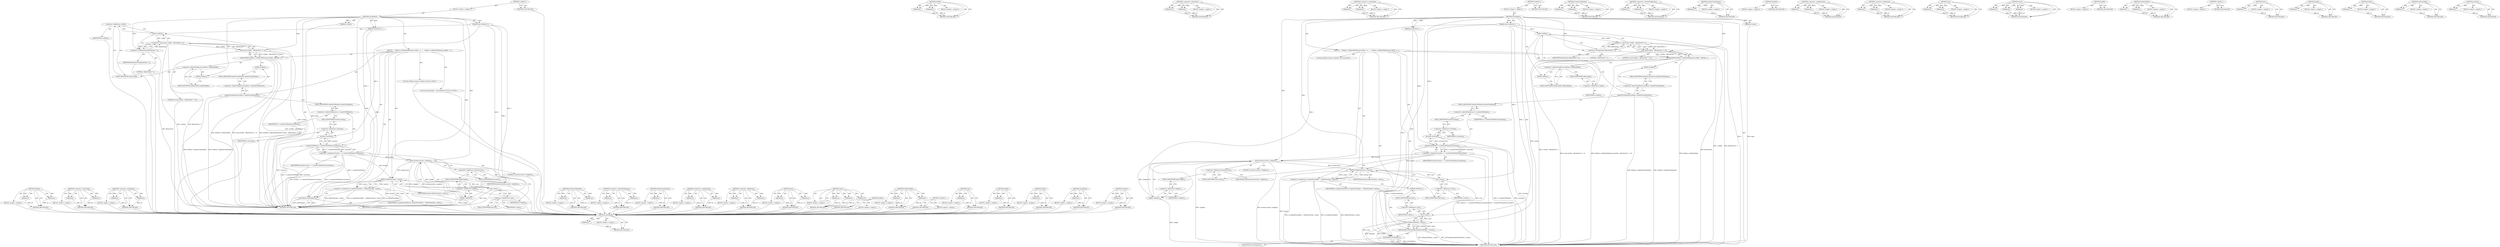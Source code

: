 digraph "location" {
vulnerable_152 [label=<(METHOD,IntRect)>];
vulnerable_153 [label=<(PARAM,p1)>];
vulnerable_154 [label=<(PARAM,p2)>];
vulnerable_155 [label=<(BLOCK,&lt;empty&gt;,&lt;empty&gt;)>];
vulnerable_156 [label=<(METHOD_RETURN,ANY)>];
vulnerable_105 [label=<(METHOD,&lt;operator&gt;.subtraction)>];
vulnerable_106 [label=<(PARAM,p1)>];
vulnerable_107 [label=<(PARAM,p2)>];
vulnerable_108 [label=<(BLOCK,&lt;empty&gt;,&lt;empty&gt;)>];
vulnerable_109 [label=<(METHOD_RETURN,ANY)>];
vulnerable_128 [label=<(METHOD,&lt;operator&gt;.assignment)>];
vulnerable_129 [label=<(PARAM,p1)>];
vulnerable_130 [label=<(PARAM,p2)>];
vulnerable_131 [label=<(BLOCK,&lt;empty&gt;,&lt;empty&gt;)>];
vulnerable_132 [label=<(METHOD_RETURN,ANY)>];
vulnerable_6 [label=<(METHOD,&lt;global&gt;)<SUB>1</SUB>>];
vulnerable_7 [label=<(BLOCK,&lt;empty&gt;,&lt;empty&gt;)<SUB>1</SUB>>];
vulnerable_8 [label=<(METHOD,showInRect)<SUB>1</SUB>>];
vulnerable_9 [label=<(PARAM,const IntRect&amp; r)<SUB>1</SUB>>];
vulnerable_10 [label=<(PARAM,FrameView* v)<SUB>1</SUB>>];
vulnerable_11 [label=<(PARAM,int index)<SUB>1</SUB>>];
vulnerable_12 [label=<(BLOCK,{
    listBox()-&gt;setBaseWidth(max(r.width() - k...,{
    listBox()-&gt;setBaseWidth(max(r.width() - k...)<SUB>2</SUB>>];
vulnerable_13 [label=<(setBaseWidth,listBox()-&gt;setBaseWidth(max(r.width() - kBorder...)<SUB>3</SUB>>];
vulnerable_14 [label=<(&lt;operator&gt;.indirectFieldAccess,listBox()-&gt;setBaseWidth)<SUB>3</SUB>>];
vulnerable_15 [label=<(listBox,listBox())<SUB>3</SUB>>];
vulnerable_16 [label=<(FIELD_IDENTIFIER,setBaseWidth,setBaseWidth)<SUB>3</SUB>>];
vulnerable_17 [label=<(max,max(r.width() - kBorderSize * 2, 0))<SUB>3</SUB>>];
vulnerable_18 [label=<(&lt;operator&gt;.subtraction,r.width() - kBorderSize * 2)<SUB>3</SUB>>];
vulnerable_19 [label=<(width,r.width())<SUB>3</SUB>>];
vulnerable_20 [label=<(&lt;operator&gt;.fieldAccess,r.width)<SUB>3</SUB>>];
vulnerable_21 [label=<(IDENTIFIER,r,r.width())<SUB>3</SUB>>];
vulnerable_22 [label=<(FIELD_IDENTIFIER,width,width)<SUB>3</SUB>>];
vulnerable_23 [label=<(&lt;operator&gt;.multiplication,kBorderSize * 2)<SUB>3</SUB>>];
vulnerable_24 [label=<(IDENTIFIER,kBorderSize,kBorderSize * 2)<SUB>3</SUB>>];
vulnerable_25 [label=<(LITERAL,2,kBorderSize * 2)<SUB>3</SUB>>];
vulnerable_26 [label=<(LITERAL,0,max(r.width() - kBorderSize * 2, 0))<SUB>3</SUB>>];
vulnerable_27 [label=<(updateFromElement,listBox()-&gt;updateFromElement())<SUB>5</SUB>>];
vulnerable_28 [label=<(&lt;operator&gt;.indirectFieldAccess,listBox()-&gt;updateFromElement)<SUB>5</SUB>>];
vulnerable_29 [label=<(listBox,listBox())<SUB>5</SUB>>];
vulnerable_30 [label=<(FIELD_IDENTIFIER,updateFromElement,updateFromElement)<SUB>5</SUB>>];
vulnerable_31 [label="<(LOCAL,IntPoint location: IntPoint)<SUB>8</SUB>>"];
vulnerable_32 [label=<(&lt;operator&gt;.assignment,location = v-&gt;contentsToWindow(r.location()))<SUB>8</SUB>>];
vulnerable_33 [label=<(IDENTIFIER,location,location = v-&gt;contentsToWindow(r.location()))<SUB>8</SUB>>];
vulnerable_34 [label=<(contentsToWindow,v-&gt;contentsToWindow(r.location()))<SUB>8</SUB>>];
vulnerable_35 [label=<(&lt;operator&gt;.indirectFieldAccess,v-&gt;contentsToWindow)<SUB>8</SUB>>];
vulnerable_36 [label=<(IDENTIFIER,v,v-&gt;contentsToWindow(r.location()))<SUB>8</SUB>>];
vulnerable_37 [label=<(FIELD_IDENTIFIER,contentsToWindow,contentsToWindow)<SUB>8</SUB>>];
vulnerable_38 [label=<(location,r.location())<SUB>8</SUB>>];
vulnerable_39 [label=<(&lt;operator&gt;.fieldAccess,r.location)<SUB>8</SUB>>];
vulnerable_40 [label=<(IDENTIFIER,r,r.location())<SUB>8</SUB>>];
vulnerable_41 [label=<(FIELD_IDENTIFIER,location,location)<SUB>8</SUB>>];
vulnerable_42 [label=<(move,location.move(0, r.height()))<SUB>10</SUB>>];
vulnerable_43 [label=<(&lt;operator&gt;.fieldAccess,location.move)<SUB>10</SUB>>];
vulnerable_44 [label=<(IDENTIFIER,location,location.move(0, r.height()))<SUB>10</SUB>>];
vulnerable_45 [label=<(FIELD_IDENTIFIER,move,move)<SUB>10</SUB>>];
vulnerable_46 [label=<(LITERAL,0,location.move(0, r.height()))<SUB>10</SUB>>];
vulnerable_47 [label=<(height,r.height())<SUB>10</SUB>>];
vulnerable_48 [label=<(&lt;operator&gt;.fieldAccess,r.height)<SUB>10</SUB>>];
vulnerable_49 [label=<(IDENTIFIER,r,r.height())<SUB>10</SUB>>];
vulnerable_50 [label=<(FIELD_IDENTIFIER,height,height)<SUB>10</SUB>>];
vulnerable_51 [label=<(&lt;operator&gt;.assignment,m_originalFrameRect = IntRect(location, r.size()))<SUB>12</SUB>>];
vulnerable_52 [label=<(IDENTIFIER,m_originalFrameRect,m_originalFrameRect = IntRect(location, r.size()))<SUB>12</SUB>>];
vulnerable_53 [label=<(IntRect,IntRect(location, r.size()))<SUB>12</SUB>>];
vulnerable_54 [label=<(IDENTIFIER,location,IntRect(location, r.size()))<SUB>12</SUB>>];
vulnerable_55 [label=<(size,r.size())<SUB>12</SUB>>];
vulnerable_56 [label=<(&lt;operator&gt;.fieldAccess,r.size)<SUB>12</SUB>>];
vulnerable_57 [label=<(IDENTIFIER,r,r.size())<SUB>12</SUB>>];
vulnerable_58 [label=<(FIELD_IDENTIFIER,size,size)<SUB>12</SUB>>];
vulnerable_59 [label="<(LOCAL,setFrameRect : setFrameRect)<SUB>13</SUB>>"];
vulnerable_60 [label=<(showPopup,showPopup(v))<SUB>14</SUB>>];
vulnerable_61 [label=<(IDENTIFIER,v,showPopup(v))<SUB>14</SUB>>];
vulnerable_62 [label=<(METHOD_RETURN,void)<SUB>1</SUB>>];
vulnerable_64 [label=<(METHOD_RETURN,ANY)<SUB>1</SUB>>];
vulnerable_133 [label=<(METHOD,contentsToWindow)>];
vulnerable_134 [label=<(PARAM,p1)>];
vulnerable_135 [label=<(PARAM,p2)>];
vulnerable_136 [label=<(BLOCK,&lt;empty&gt;,&lt;empty&gt;)>];
vulnerable_137 [label=<(METHOD_RETURN,ANY)>];
vulnerable_92 [label=<(METHOD,&lt;operator&gt;.indirectFieldAccess)>];
vulnerable_93 [label=<(PARAM,p1)>];
vulnerable_94 [label=<(PARAM,p2)>];
vulnerable_95 [label=<(BLOCK,&lt;empty&gt;,&lt;empty&gt;)>];
vulnerable_96 [label=<(METHOD_RETURN,ANY)>];
vulnerable_124 [label=<(METHOD,updateFromElement)>];
vulnerable_125 [label=<(PARAM,p1)>];
vulnerable_126 [label=<(BLOCK,&lt;empty&gt;,&lt;empty&gt;)>];
vulnerable_127 [label=<(METHOD_RETURN,ANY)>];
vulnerable_119 [label=<(METHOD,&lt;operator&gt;.multiplication)>];
vulnerable_120 [label=<(PARAM,p1)>];
vulnerable_121 [label=<(PARAM,p2)>];
vulnerable_122 [label=<(BLOCK,&lt;empty&gt;,&lt;empty&gt;)>];
vulnerable_123 [label=<(METHOD_RETURN,ANY)>];
vulnerable_114 [label=<(METHOD,&lt;operator&gt;.fieldAccess)>];
vulnerable_115 [label=<(PARAM,p1)>];
vulnerable_116 [label=<(PARAM,p2)>];
vulnerable_117 [label=<(BLOCK,&lt;empty&gt;,&lt;empty&gt;)>];
vulnerable_118 [label=<(METHOD_RETURN,ANY)>];
vulnerable_100 [label=<(METHOD,max)>];
vulnerable_101 [label=<(PARAM,p1)>];
vulnerable_102 [label=<(PARAM,p2)>];
vulnerable_103 [label=<(BLOCK,&lt;empty&gt;,&lt;empty&gt;)>];
vulnerable_104 [label=<(METHOD_RETURN,ANY)>];
vulnerable_142 [label=<(METHOD,move)>];
vulnerable_143 [label=<(PARAM,p1)>];
vulnerable_144 [label=<(PARAM,p2)>];
vulnerable_145 [label=<(PARAM,p3)>];
vulnerable_146 [label=<(BLOCK,&lt;empty&gt;,&lt;empty&gt;)>];
vulnerable_147 [label=<(METHOD_RETURN,ANY)>];
vulnerable_97 [label=<(METHOD,listBox)>];
vulnerable_98 [label=<(BLOCK,&lt;empty&gt;,&lt;empty&gt;)>];
vulnerable_99 [label=<(METHOD_RETURN,ANY)>];
vulnerable_87 [label=<(METHOD,setBaseWidth)>];
vulnerable_88 [label=<(PARAM,p1)>];
vulnerable_89 [label=<(PARAM,p2)>];
vulnerable_90 [label=<(BLOCK,&lt;empty&gt;,&lt;empty&gt;)>];
vulnerable_91 [label=<(METHOD_RETURN,ANY)>];
vulnerable_81 [label=<(METHOD,&lt;global&gt;)<SUB>1</SUB>>];
vulnerable_82 [label=<(BLOCK,&lt;empty&gt;,&lt;empty&gt;)>];
vulnerable_83 [label=<(METHOD_RETURN,ANY)>];
vulnerable_157 [label=<(METHOD,size)>];
vulnerable_158 [label=<(PARAM,p1)>];
vulnerable_159 [label=<(BLOCK,&lt;empty&gt;,&lt;empty&gt;)>];
vulnerable_160 [label=<(METHOD_RETURN,ANY)>];
vulnerable_148 [label=<(METHOD,height)>];
vulnerable_149 [label=<(PARAM,p1)>];
vulnerable_150 [label=<(BLOCK,&lt;empty&gt;,&lt;empty&gt;)>];
vulnerable_151 [label=<(METHOD_RETURN,ANY)>];
vulnerable_110 [label=<(METHOD,width)>];
vulnerable_111 [label=<(PARAM,p1)>];
vulnerable_112 [label=<(BLOCK,&lt;empty&gt;,&lt;empty&gt;)>];
vulnerable_113 [label=<(METHOD_RETURN,ANY)>];
vulnerable_161 [label=<(METHOD,showPopup)>];
vulnerable_162 [label=<(PARAM,p1)>];
vulnerable_163 [label=<(BLOCK,&lt;empty&gt;,&lt;empty&gt;)>];
vulnerable_164 [label=<(METHOD_RETURN,ANY)>];
vulnerable_138 [label=<(METHOD,location)>];
vulnerable_139 [label=<(PARAM,p1)>];
vulnerable_140 [label=<(BLOCK,&lt;empty&gt;,&lt;empty&gt;)>];
vulnerable_141 [label=<(METHOD_RETURN,ANY)>];
fixed_172 [label=<(METHOD,showPopup)>];
fixed_173 [label=<(PARAM,p1)>];
fixed_174 [label=<(BLOCK,&lt;empty&gt;,&lt;empty&gt;)>];
fixed_175 [label=<(METHOD_RETURN,ANY)>];
fixed_156 [label=<(METHOD,IntRect)>];
fixed_157 [label=<(PARAM,p1)>];
fixed_158 [label=<(PARAM,p2)>];
fixed_159 [label=<(BLOCK,&lt;empty&gt;,&lt;empty&gt;)>];
fixed_160 [label=<(METHOD_RETURN,ANY)>];
fixed_109 [label=<(METHOD,&lt;operator&gt;.subtraction)>];
fixed_110 [label=<(PARAM,p1)>];
fixed_111 [label=<(PARAM,p2)>];
fixed_112 [label=<(BLOCK,&lt;empty&gt;,&lt;empty&gt;)>];
fixed_113 [label=<(METHOD_RETURN,ANY)>];
fixed_132 [label=<(METHOD,&lt;operator&gt;.assignment)>];
fixed_133 [label=<(PARAM,p1)>];
fixed_134 [label=<(PARAM,p2)>];
fixed_135 [label=<(BLOCK,&lt;empty&gt;,&lt;empty&gt;)>];
fixed_136 [label=<(METHOD_RETURN,ANY)>];
fixed_6 [label=<(METHOD,&lt;global&gt;)<SUB>1</SUB>>];
fixed_7 [label=<(BLOCK,&lt;empty&gt;,&lt;empty&gt;)<SUB>1</SUB>>];
fixed_8 [label=<(METHOD,showInRect)<SUB>1</SUB>>];
fixed_9 [label=<(PARAM,const IntRect&amp; r)<SUB>1</SUB>>];
fixed_10 [label=<(PARAM,FrameView* v)<SUB>1</SUB>>];
fixed_11 [label=<(PARAM,int index)<SUB>1</SUB>>];
fixed_12 [label=<(BLOCK,{
    listBox()-&gt;setBaseWidth(max(r.width() - k...,{
    listBox()-&gt;setBaseWidth(max(r.width() - k...)<SUB>2</SUB>>];
fixed_13 [label=<(setBaseWidth,listBox()-&gt;setBaseWidth(max(r.width() - kBorder...)<SUB>3</SUB>>];
fixed_14 [label=<(&lt;operator&gt;.indirectFieldAccess,listBox()-&gt;setBaseWidth)<SUB>3</SUB>>];
fixed_15 [label=<(listBox,listBox())<SUB>3</SUB>>];
fixed_16 [label=<(FIELD_IDENTIFIER,setBaseWidth,setBaseWidth)<SUB>3</SUB>>];
fixed_17 [label=<(max,max(r.width() - kBorderSize * 2, 0))<SUB>3</SUB>>];
fixed_18 [label=<(&lt;operator&gt;.subtraction,r.width() - kBorderSize * 2)<SUB>3</SUB>>];
fixed_19 [label=<(width,r.width())<SUB>3</SUB>>];
fixed_20 [label=<(&lt;operator&gt;.fieldAccess,r.width)<SUB>3</SUB>>];
fixed_21 [label=<(IDENTIFIER,r,r.width())<SUB>3</SUB>>];
fixed_22 [label=<(FIELD_IDENTIFIER,width,width)<SUB>3</SUB>>];
fixed_23 [label=<(&lt;operator&gt;.multiplication,kBorderSize * 2)<SUB>3</SUB>>];
fixed_24 [label=<(IDENTIFIER,kBorderSize,kBorderSize * 2)<SUB>3</SUB>>];
fixed_25 [label=<(LITERAL,2,kBorderSize * 2)<SUB>3</SUB>>];
fixed_26 [label=<(LITERAL,0,max(r.width() - kBorderSize * 2, 0))<SUB>3</SUB>>];
fixed_27 [label=<(updateFromElement,listBox()-&gt;updateFromElement())<SUB>5</SUB>>];
fixed_28 [label=<(&lt;operator&gt;.indirectFieldAccess,listBox()-&gt;updateFromElement)<SUB>5</SUB>>];
fixed_29 [label=<(listBox,listBox())<SUB>5</SUB>>];
fixed_30 [label=<(FIELD_IDENTIFIER,updateFromElement,updateFromElement)<SUB>5</SUB>>];
fixed_31 [label="<(LOCAL,IntPoint location: IntPoint)<SUB>8</SUB>>"];
fixed_32 [label=<(&lt;operator&gt;.assignment,location = v-&gt;contentsToWindow(r.location()))<SUB>8</SUB>>];
fixed_33 [label=<(IDENTIFIER,location,location = v-&gt;contentsToWindow(r.location()))<SUB>8</SUB>>];
fixed_34 [label=<(contentsToWindow,v-&gt;contentsToWindow(r.location()))<SUB>8</SUB>>];
fixed_35 [label=<(&lt;operator&gt;.indirectFieldAccess,v-&gt;contentsToWindow)<SUB>8</SUB>>];
fixed_36 [label=<(IDENTIFIER,v,v-&gt;contentsToWindow(r.location()))<SUB>8</SUB>>];
fixed_37 [label=<(FIELD_IDENTIFIER,contentsToWindow,contentsToWindow)<SUB>8</SUB>>];
fixed_38 [label=<(location,r.location())<SUB>8</SUB>>];
fixed_39 [label=<(&lt;operator&gt;.fieldAccess,r.location)<SUB>8</SUB>>];
fixed_40 [label=<(IDENTIFIER,r,r.location())<SUB>8</SUB>>];
fixed_41 [label=<(FIELD_IDENTIFIER,location,location)<SUB>8</SUB>>];
fixed_42 [label=<(move,location.move(0, r.height()))<SUB>10</SUB>>];
fixed_43 [label=<(&lt;operator&gt;.fieldAccess,location.move)<SUB>10</SUB>>];
fixed_44 [label=<(IDENTIFIER,location,location.move(0, r.height()))<SUB>10</SUB>>];
fixed_45 [label=<(FIELD_IDENTIFIER,move,move)<SUB>10</SUB>>];
fixed_46 [label=<(LITERAL,0,location.move(0, r.height()))<SUB>10</SUB>>];
fixed_47 [label=<(height,r.height())<SUB>10</SUB>>];
fixed_48 [label=<(&lt;operator&gt;.fieldAccess,r.height)<SUB>10</SUB>>];
fixed_49 [label=<(IDENTIFIER,r,r.height())<SUB>10</SUB>>];
fixed_50 [label=<(FIELD_IDENTIFIER,height,height)<SUB>10</SUB>>];
fixed_51 [label=<(&lt;operator&gt;.assignment,m_originalFrameRect = IntRect(location, r.size()))<SUB>12</SUB>>];
fixed_52 [label=<(IDENTIFIER,m_originalFrameRect,m_originalFrameRect = IntRect(location, r.size()))<SUB>12</SUB>>];
fixed_53 [label=<(IntRect,IntRect(location, r.size()))<SUB>12</SUB>>];
fixed_54 [label=<(IDENTIFIER,location,IntRect(location, r.size()))<SUB>12</SUB>>];
fixed_55 [label=<(size,r.size())<SUB>12</SUB>>];
fixed_56 [label=<(&lt;operator&gt;.fieldAccess,r.size)<SUB>12</SUB>>];
fixed_57 [label=<(IDENTIFIER,r,r.size())<SUB>12</SUB>>];
fixed_58 [label=<(FIELD_IDENTIFIER,size,size)<SUB>12</SUB>>];
fixed_59 [label=<(setFrameRect,setFrameRect(IntRect(IntPoint(), r.size())))<SUB>15</SUB>>];
fixed_60 [label=<(IntRect,IntRect(IntPoint(), r.size()))<SUB>15</SUB>>];
fixed_61 [label=<(IntPoint,IntPoint())<SUB>15</SUB>>];
fixed_62 [label=<(size,r.size())<SUB>15</SUB>>];
fixed_63 [label=<(&lt;operator&gt;.fieldAccess,r.size)<SUB>15</SUB>>];
fixed_64 [label=<(IDENTIFIER,r,r.size())<SUB>15</SUB>>];
fixed_65 [label=<(FIELD_IDENTIFIER,size,size)<SUB>15</SUB>>];
fixed_66 [label=<(showPopup,showPopup(v))<SUB>16</SUB>>];
fixed_67 [label=<(IDENTIFIER,v,showPopup(v))<SUB>16</SUB>>];
fixed_68 [label=<(METHOD_RETURN,void)<SUB>1</SUB>>];
fixed_70 [label=<(METHOD_RETURN,ANY)<SUB>1</SUB>>];
fixed_137 [label=<(METHOD,contentsToWindow)>];
fixed_138 [label=<(PARAM,p1)>];
fixed_139 [label=<(PARAM,p2)>];
fixed_140 [label=<(BLOCK,&lt;empty&gt;,&lt;empty&gt;)>];
fixed_141 [label=<(METHOD_RETURN,ANY)>];
fixed_96 [label=<(METHOD,&lt;operator&gt;.indirectFieldAccess)>];
fixed_97 [label=<(PARAM,p1)>];
fixed_98 [label=<(PARAM,p2)>];
fixed_99 [label=<(BLOCK,&lt;empty&gt;,&lt;empty&gt;)>];
fixed_100 [label=<(METHOD_RETURN,ANY)>];
fixed_128 [label=<(METHOD,updateFromElement)>];
fixed_129 [label=<(PARAM,p1)>];
fixed_130 [label=<(BLOCK,&lt;empty&gt;,&lt;empty&gt;)>];
fixed_131 [label=<(METHOD_RETURN,ANY)>];
fixed_169 [label=<(METHOD,IntPoint)>];
fixed_170 [label=<(BLOCK,&lt;empty&gt;,&lt;empty&gt;)>];
fixed_171 [label=<(METHOD_RETURN,ANY)>];
fixed_123 [label=<(METHOD,&lt;operator&gt;.multiplication)>];
fixed_124 [label=<(PARAM,p1)>];
fixed_125 [label=<(PARAM,p2)>];
fixed_126 [label=<(BLOCK,&lt;empty&gt;,&lt;empty&gt;)>];
fixed_127 [label=<(METHOD_RETURN,ANY)>];
fixed_118 [label=<(METHOD,&lt;operator&gt;.fieldAccess)>];
fixed_119 [label=<(PARAM,p1)>];
fixed_120 [label=<(PARAM,p2)>];
fixed_121 [label=<(BLOCK,&lt;empty&gt;,&lt;empty&gt;)>];
fixed_122 [label=<(METHOD_RETURN,ANY)>];
fixed_104 [label=<(METHOD,max)>];
fixed_105 [label=<(PARAM,p1)>];
fixed_106 [label=<(PARAM,p2)>];
fixed_107 [label=<(BLOCK,&lt;empty&gt;,&lt;empty&gt;)>];
fixed_108 [label=<(METHOD_RETURN,ANY)>];
fixed_146 [label=<(METHOD,move)>];
fixed_147 [label=<(PARAM,p1)>];
fixed_148 [label=<(PARAM,p2)>];
fixed_149 [label=<(PARAM,p3)>];
fixed_150 [label=<(BLOCK,&lt;empty&gt;,&lt;empty&gt;)>];
fixed_151 [label=<(METHOD_RETURN,ANY)>];
fixed_101 [label=<(METHOD,listBox)>];
fixed_102 [label=<(BLOCK,&lt;empty&gt;,&lt;empty&gt;)>];
fixed_103 [label=<(METHOD_RETURN,ANY)>];
fixed_91 [label=<(METHOD,setBaseWidth)>];
fixed_92 [label=<(PARAM,p1)>];
fixed_93 [label=<(PARAM,p2)>];
fixed_94 [label=<(BLOCK,&lt;empty&gt;,&lt;empty&gt;)>];
fixed_95 [label=<(METHOD_RETURN,ANY)>];
fixed_85 [label=<(METHOD,&lt;global&gt;)<SUB>1</SUB>>];
fixed_86 [label=<(BLOCK,&lt;empty&gt;,&lt;empty&gt;)>];
fixed_87 [label=<(METHOD_RETURN,ANY)>];
fixed_161 [label=<(METHOD,size)>];
fixed_162 [label=<(PARAM,p1)>];
fixed_163 [label=<(BLOCK,&lt;empty&gt;,&lt;empty&gt;)>];
fixed_164 [label=<(METHOD_RETURN,ANY)>];
fixed_152 [label=<(METHOD,height)>];
fixed_153 [label=<(PARAM,p1)>];
fixed_154 [label=<(BLOCK,&lt;empty&gt;,&lt;empty&gt;)>];
fixed_155 [label=<(METHOD_RETURN,ANY)>];
fixed_114 [label=<(METHOD,width)>];
fixed_115 [label=<(PARAM,p1)>];
fixed_116 [label=<(BLOCK,&lt;empty&gt;,&lt;empty&gt;)>];
fixed_117 [label=<(METHOD_RETURN,ANY)>];
fixed_165 [label=<(METHOD,setFrameRect)>];
fixed_166 [label=<(PARAM,p1)>];
fixed_167 [label=<(BLOCK,&lt;empty&gt;,&lt;empty&gt;)>];
fixed_168 [label=<(METHOD_RETURN,ANY)>];
fixed_142 [label=<(METHOD,location)>];
fixed_143 [label=<(PARAM,p1)>];
fixed_144 [label=<(BLOCK,&lt;empty&gt;,&lt;empty&gt;)>];
fixed_145 [label=<(METHOD_RETURN,ANY)>];
vulnerable_152 -> vulnerable_153  [key=0, label="AST: "];
vulnerable_152 -> vulnerable_153  [key=1, label="DDG: "];
vulnerable_152 -> vulnerable_155  [key=0, label="AST: "];
vulnerable_152 -> vulnerable_154  [key=0, label="AST: "];
vulnerable_152 -> vulnerable_154  [key=1, label="DDG: "];
vulnerable_152 -> vulnerable_156  [key=0, label="AST: "];
vulnerable_152 -> vulnerable_156  [key=1, label="CFG: "];
vulnerable_153 -> vulnerable_156  [key=0, label="DDG: p1"];
vulnerable_154 -> vulnerable_156  [key=0, label="DDG: p2"];
vulnerable_155 -> fixed_172  [key=0];
vulnerable_156 -> fixed_172  [key=0];
vulnerable_105 -> vulnerable_106  [key=0, label="AST: "];
vulnerable_105 -> vulnerable_106  [key=1, label="DDG: "];
vulnerable_105 -> vulnerable_108  [key=0, label="AST: "];
vulnerable_105 -> vulnerable_107  [key=0, label="AST: "];
vulnerable_105 -> vulnerable_107  [key=1, label="DDG: "];
vulnerable_105 -> vulnerable_109  [key=0, label="AST: "];
vulnerable_105 -> vulnerable_109  [key=1, label="CFG: "];
vulnerable_106 -> vulnerable_109  [key=0, label="DDG: p1"];
vulnerable_107 -> vulnerable_109  [key=0, label="DDG: p2"];
vulnerable_108 -> fixed_172  [key=0];
vulnerable_109 -> fixed_172  [key=0];
vulnerable_128 -> vulnerable_129  [key=0, label="AST: "];
vulnerable_128 -> vulnerable_129  [key=1, label="DDG: "];
vulnerable_128 -> vulnerable_131  [key=0, label="AST: "];
vulnerable_128 -> vulnerable_130  [key=0, label="AST: "];
vulnerable_128 -> vulnerable_130  [key=1, label="DDG: "];
vulnerable_128 -> vulnerable_132  [key=0, label="AST: "];
vulnerable_128 -> vulnerable_132  [key=1, label="CFG: "];
vulnerable_129 -> vulnerable_132  [key=0, label="DDG: p1"];
vulnerable_130 -> vulnerable_132  [key=0, label="DDG: p2"];
vulnerable_131 -> fixed_172  [key=0];
vulnerable_132 -> fixed_172  [key=0];
vulnerable_6 -> vulnerable_7  [key=0, label="AST: "];
vulnerable_6 -> vulnerable_64  [key=0, label="AST: "];
vulnerable_6 -> vulnerable_64  [key=1, label="CFG: "];
vulnerable_7 -> vulnerable_8  [key=0, label="AST: "];
vulnerable_8 -> vulnerable_9  [key=0, label="AST: "];
vulnerable_8 -> vulnerable_9  [key=1, label="DDG: "];
vulnerable_8 -> vulnerable_10  [key=0, label="AST: "];
vulnerable_8 -> vulnerable_10  [key=1, label="DDG: "];
vulnerable_8 -> vulnerable_11  [key=0, label="AST: "];
vulnerable_8 -> vulnerable_11  [key=1, label="DDG: "];
vulnerable_8 -> vulnerable_12  [key=0, label="AST: "];
vulnerable_8 -> vulnerable_62  [key=0, label="AST: "];
vulnerable_8 -> vulnerable_15  [key=0, label="CFG: "];
vulnerable_8 -> vulnerable_42  [key=0, label="DDG: "];
vulnerable_8 -> vulnerable_60  [key=0, label="DDG: "];
vulnerable_8 -> vulnerable_17  [key=0, label="DDG: "];
vulnerable_8 -> vulnerable_53  [key=0, label="DDG: "];
vulnerable_8 -> vulnerable_23  [key=0, label="DDG: "];
vulnerable_9 -> vulnerable_62  [key=0, label="DDG: r"];
vulnerable_9 -> vulnerable_47  [key=0, label="DDG: r"];
vulnerable_9 -> vulnerable_38  [key=0, label="DDG: r"];
vulnerable_9 -> vulnerable_55  [key=0, label="DDG: r"];
vulnerable_9 -> vulnerable_19  [key=0, label="DDG: r"];
vulnerable_10 -> vulnerable_60  [key=0, label="DDG: v"];
vulnerable_10 -> vulnerable_34  [key=0, label="DDG: v"];
vulnerable_11 -> vulnerable_62  [key=0, label="DDG: index"];
vulnerable_12 -> vulnerable_13  [key=0, label="AST: "];
vulnerable_12 -> vulnerable_27  [key=0, label="AST: "];
vulnerable_12 -> vulnerable_31  [key=0, label="AST: "];
vulnerable_12 -> vulnerable_32  [key=0, label="AST: "];
vulnerable_12 -> vulnerable_42  [key=0, label="AST: "];
vulnerable_12 -> vulnerable_51  [key=0, label="AST: "];
vulnerable_12 -> vulnerable_59  [key=0, label="AST: "];
vulnerable_12 -> vulnerable_60  [key=0, label="AST: "];
vulnerable_13 -> vulnerable_14  [key=0, label="AST: "];
vulnerable_13 -> vulnerable_17  [key=0, label="AST: "];
vulnerable_13 -> vulnerable_29  [key=0, label="CFG: "];
vulnerable_13 -> vulnerable_62  [key=0, label="DDG: listBox()-&gt;setBaseWidth"];
vulnerable_13 -> vulnerable_62  [key=1, label="DDG: max(r.width() - kBorderSize * 2, 0)"];
vulnerable_13 -> vulnerable_62  [key=2, label="DDG: listBox()-&gt;setBaseWidth(max(r.width() - kBorderSize * 2, 0))"];
vulnerable_14 -> vulnerable_15  [key=0, label="AST: "];
vulnerable_14 -> vulnerable_16  [key=0, label="AST: "];
vulnerable_14 -> vulnerable_22  [key=0, label="CFG: "];
vulnerable_15 -> vulnerable_16  [key=0, label="CFG: "];
vulnerable_16 -> vulnerable_14  [key=0, label="CFG: "];
vulnerable_17 -> vulnerable_18  [key=0, label="AST: "];
vulnerable_17 -> vulnerable_26  [key=0, label="AST: "];
vulnerable_17 -> vulnerable_13  [key=0, label="CFG: "];
vulnerable_17 -> vulnerable_13  [key=1, label="DDG: r.width() - kBorderSize * 2"];
vulnerable_17 -> vulnerable_13  [key=2, label="DDG: 0"];
vulnerable_17 -> vulnerable_62  [key=0, label="DDG: r.width() - kBorderSize * 2"];
vulnerable_18 -> vulnerable_19  [key=0, label="AST: "];
vulnerable_18 -> vulnerable_23  [key=0, label="AST: "];
vulnerable_18 -> vulnerable_17  [key=0, label="CFG: "];
vulnerable_18 -> vulnerable_17  [key=1, label="DDG: r.width()"];
vulnerable_18 -> vulnerable_17  [key=2, label="DDG: kBorderSize * 2"];
vulnerable_18 -> vulnerable_62  [key=0, label="DDG: r.width()"];
vulnerable_18 -> vulnerable_62  [key=1, label="DDG: kBorderSize * 2"];
vulnerable_19 -> vulnerable_20  [key=0, label="AST: "];
vulnerable_19 -> vulnerable_23  [key=0, label="CFG: "];
vulnerable_19 -> vulnerable_62  [key=0, label="DDG: r.width"];
vulnerable_19 -> vulnerable_18  [key=0, label="DDG: r.width"];
vulnerable_20 -> vulnerable_21  [key=0, label="AST: "];
vulnerable_20 -> vulnerable_22  [key=0, label="AST: "];
vulnerable_20 -> vulnerable_19  [key=0, label="CFG: "];
vulnerable_21 -> fixed_172  [key=0];
vulnerable_22 -> vulnerable_20  [key=0, label="CFG: "];
vulnerable_23 -> vulnerable_24  [key=0, label="AST: "];
vulnerable_23 -> vulnerable_25  [key=0, label="AST: "];
vulnerable_23 -> vulnerable_18  [key=0, label="CFG: "];
vulnerable_23 -> vulnerable_18  [key=1, label="DDG: kBorderSize"];
vulnerable_23 -> vulnerable_18  [key=2, label="DDG: 2"];
vulnerable_23 -> vulnerable_62  [key=0, label="DDG: kBorderSize"];
vulnerable_24 -> fixed_172  [key=0];
vulnerable_25 -> fixed_172  [key=0];
vulnerable_26 -> fixed_172  [key=0];
vulnerable_27 -> vulnerable_28  [key=0, label="AST: "];
vulnerable_27 -> vulnerable_37  [key=0, label="CFG: "];
vulnerable_27 -> vulnerable_62  [key=0, label="DDG: listBox()-&gt;updateFromElement"];
vulnerable_27 -> vulnerable_62  [key=1, label="DDG: listBox()-&gt;updateFromElement()"];
vulnerable_28 -> vulnerable_29  [key=0, label="AST: "];
vulnerable_28 -> vulnerable_30  [key=0, label="AST: "];
vulnerable_28 -> vulnerable_27  [key=0, label="CFG: "];
vulnerable_29 -> vulnerable_30  [key=0, label="CFG: "];
vulnerable_30 -> vulnerable_28  [key=0, label="CFG: "];
vulnerable_31 -> fixed_172  [key=0];
vulnerable_32 -> vulnerable_33  [key=0, label="AST: "];
vulnerable_32 -> vulnerable_34  [key=0, label="AST: "];
vulnerable_32 -> vulnerable_45  [key=0, label="CFG: "];
vulnerable_32 -> vulnerable_62  [key=0, label="DDG: v-&gt;contentsToWindow(r.location())"];
vulnerable_32 -> vulnerable_62  [key=1, label="DDG: location = v-&gt;contentsToWindow(r.location())"];
vulnerable_32 -> vulnerable_42  [key=0, label="DDG: location"];
vulnerable_32 -> vulnerable_53  [key=0, label="DDG: location"];
vulnerable_33 -> fixed_172  [key=0];
vulnerable_34 -> vulnerable_35  [key=0, label="AST: "];
vulnerable_34 -> vulnerable_38  [key=0, label="AST: "];
vulnerable_34 -> vulnerable_32  [key=0, label="CFG: "];
vulnerable_34 -> vulnerable_32  [key=1, label="DDG: v-&gt;contentsToWindow"];
vulnerable_34 -> vulnerable_32  [key=2, label="DDG: r.location()"];
vulnerable_34 -> vulnerable_62  [key=0, label="DDG: v-&gt;contentsToWindow"];
vulnerable_34 -> vulnerable_62  [key=1, label="DDG: r.location()"];
vulnerable_34 -> vulnerable_60  [key=0, label="DDG: v-&gt;contentsToWindow"];
vulnerable_35 -> vulnerable_36  [key=0, label="AST: "];
vulnerable_35 -> vulnerable_37  [key=0, label="AST: "];
vulnerable_35 -> vulnerable_41  [key=0, label="CFG: "];
vulnerable_36 -> fixed_172  [key=0];
vulnerable_37 -> vulnerable_35  [key=0, label="CFG: "];
vulnerable_38 -> vulnerable_39  [key=0, label="AST: "];
vulnerable_38 -> vulnerable_34  [key=0, label="CFG: "];
vulnerable_38 -> vulnerable_34  [key=1, label="DDG: r.location"];
vulnerable_38 -> vulnerable_62  [key=0, label="DDG: r.location"];
vulnerable_39 -> vulnerable_40  [key=0, label="AST: "];
vulnerable_39 -> vulnerable_41  [key=0, label="AST: "];
vulnerable_39 -> vulnerable_38  [key=0, label="CFG: "];
vulnerable_40 -> fixed_172  [key=0];
vulnerable_41 -> vulnerable_39  [key=0, label="CFG: "];
vulnerable_42 -> vulnerable_43  [key=0, label="AST: "];
vulnerable_42 -> vulnerable_46  [key=0, label="AST: "];
vulnerable_42 -> vulnerable_47  [key=0, label="AST: "];
vulnerable_42 -> vulnerable_58  [key=0, label="CFG: "];
vulnerable_42 -> vulnerable_62  [key=0, label="DDG: r.height()"];
vulnerable_42 -> vulnerable_62  [key=1, label="DDG: location.move(0, r.height())"];
vulnerable_42 -> vulnerable_53  [key=0, label="DDG: location.move"];
vulnerable_43 -> vulnerable_44  [key=0, label="AST: "];
vulnerable_43 -> vulnerable_45  [key=0, label="AST: "];
vulnerable_43 -> vulnerable_50  [key=0, label="CFG: "];
vulnerable_44 -> fixed_172  [key=0];
vulnerable_45 -> vulnerable_43  [key=0, label="CFG: "];
vulnerable_46 -> fixed_172  [key=0];
vulnerable_47 -> vulnerable_48  [key=0, label="AST: "];
vulnerable_47 -> vulnerable_42  [key=0, label="CFG: "];
vulnerable_47 -> vulnerable_42  [key=1, label="DDG: r.height"];
vulnerable_47 -> vulnerable_62  [key=0, label="DDG: r.height"];
vulnerable_48 -> vulnerable_49  [key=0, label="AST: "];
vulnerable_48 -> vulnerable_50  [key=0, label="AST: "];
vulnerable_48 -> vulnerable_47  [key=0, label="CFG: "];
vulnerable_49 -> fixed_172  [key=0];
vulnerable_50 -> vulnerable_48  [key=0, label="CFG: "];
vulnerable_51 -> vulnerable_52  [key=0, label="AST: "];
vulnerable_51 -> vulnerable_53  [key=0, label="AST: "];
vulnerable_51 -> vulnerable_60  [key=0, label="CFG: "];
vulnerable_51 -> vulnerable_62  [key=0, label="DDG: IntRect(location, r.size())"];
vulnerable_51 -> vulnerable_62  [key=1, label="DDG: m_originalFrameRect = IntRect(location, r.size())"];
vulnerable_51 -> vulnerable_62  [key=2, label="DDG: m_originalFrameRect"];
vulnerable_52 -> fixed_172  [key=0];
vulnerable_53 -> vulnerable_54  [key=0, label="AST: "];
vulnerable_53 -> vulnerable_55  [key=0, label="AST: "];
vulnerable_53 -> vulnerable_51  [key=0, label="CFG: "];
vulnerable_53 -> vulnerable_51  [key=1, label="DDG: location"];
vulnerable_53 -> vulnerable_51  [key=2, label="DDG: r.size()"];
vulnerable_53 -> vulnerable_62  [key=0, label="DDG: location"];
vulnerable_53 -> vulnerable_62  [key=1, label="DDG: r.size()"];
vulnerable_54 -> fixed_172  [key=0];
vulnerable_55 -> vulnerable_56  [key=0, label="AST: "];
vulnerable_55 -> vulnerable_53  [key=0, label="CFG: "];
vulnerable_55 -> vulnerable_53  [key=1, label="DDG: r.size"];
vulnerable_55 -> vulnerable_62  [key=0, label="DDG: r.size"];
vulnerable_56 -> vulnerable_57  [key=0, label="AST: "];
vulnerable_56 -> vulnerable_58  [key=0, label="AST: "];
vulnerable_56 -> vulnerable_55  [key=0, label="CFG: "];
vulnerable_57 -> fixed_172  [key=0];
vulnerable_58 -> vulnerable_56  [key=0, label="CFG: "];
vulnerable_59 -> fixed_172  [key=0];
vulnerable_60 -> vulnerable_61  [key=0, label="AST: "];
vulnerable_60 -> vulnerable_62  [key=0, label="CFG: "];
vulnerable_60 -> vulnerable_62  [key=1, label="DDG: v"];
vulnerable_60 -> vulnerable_62  [key=2, label="DDG: showPopup(v)"];
vulnerable_61 -> fixed_172  [key=0];
vulnerable_62 -> fixed_172  [key=0];
vulnerable_64 -> fixed_172  [key=0];
vulnerable_133 -> vulnerable_134  [key=0, label="AST: "];
vulnerable_133 -> vulnerable_134  [key=1, label="DDG: "];
vulnerable_133 -> vulnerable_136  [key=0, label="AST: "];
vulnerable_133 -> vulnerable_135  [key=0, label="AST: "];
vulnerable_133 -> vulnerable_135  [key=1, label="DDG: "];
vulnerable_133 -> vulnerable_137  [key=0, label="AST: "];
vulnerable_133 -> vulnerable_137  [key=1, label="CFG: "];
vulnerable_134 -> vulnerable_137  [key=0, label="DDG: p1"];
vulnerable_135 -> vulnerable_137  [key=0, label="DDG: p2"];
vulnerable_136 -> fixed_172  [key=0];
vulnerable_137 -> fixed_172  [key=0];
vulnerable_92 -> vulnerable_93  [key=0, label="AST: "];
vulnerable_92 -> vulnerable_93  [key=1, label="DDG: "];
vulnerable_92 -> vulnerable_95  [key=0, label="AST: "];
vulnerable_92 -> vulnerable_94  [key=0, label="AST: "];
vulnerable_92 -> vulnerable_94  [key=1, label="DDG: "];
vulnerable_92 -> vulnerable_96  [key=0, label="AST: "];
vulnerable_92 -> vulnerable_96  [key=1, label="CFG: "];
vulnerable_93 -> vulnerable_96  [key=0, label="DDG: p1"];
vulnerable_94 -> vulnerable_96  [key=0, label="DDG: p2"];
vulnerable_95 -> fixed_172  [key=0];
vulnerable_96 -> fixed_172  [key=0];
vulnerable_124 -> vulnerable_125  [key=0, label="AST: "];
vulnerable_124 -> vulnerable_125  [key=1, label="DDG: "];
vulnerable_124 -> vulnerable_126  [key=0, label="AST: "];
vulnerable_124 -> vulnerable_127  [key=0, label="AST: "];
vulnerable_124 -> vulnerable_127  [key=1, label="CFG: "];
vulnerable_125 -> vulnerable_127  [key=0, label="DDG: p1"];
vulnerable_126 -> fixed_172  [key=0];
vulnerable_127 -> fixed_172  [key=0];
vulnerable_119 -> vulnerable_120  [key=0, label="AST: "];
vulnerable_119 -> vulnerable_120  [key=1, label="DDG: "];
vulnerable_119 -> vulnerable_122  [key=0, label="AST: "];
vulnerable_119 -> vulnerable_121  [key=0, label="AST: "];
vulnerable_119 -> vulnerable_121  [key=1, label="DDG: "];
vulnerable_119 -> vulnerable_123  [key=0, label="AST: "];
vulnerable_119 -> vulnerable_123  [key=1, label="CFG: "];
vulnerable_120 -> vulnerable_123  [key=0, label="DDG: p1"];
vulnerable_121 -> vulnerable_123  [key=0, label="DDG: p2"];
vulnerable_122 -> fixed_172  [key=0];
vulnerable_123 -> fixed_172  [key=0];
vulnerable_114 -> vulnerable_115  [key=0, label="AST: "];
vulnerable_114 -> vulnerable_115  [key=1, label="DDG: "];
vulnerable_114 -> vulnerable_117  [key=0, label="AST: "];
vulnerable_114 -> vulnerable_116  [key=0, label="AST: "];
vulnerable_114 -> vulnerable_116  [key=1, label="DDG: "];
vulnerable_114 -> vulnerable_118  [key=0, label="AST: "];
vulnerable_114 -> vulnerable_118  [key=1, label="CFG: "];
vulnerable_115 -> vulnerable_118  [key=0, label="DDG: p1"];
vulnerable_116 -> vulnerable_118  [key=0, label="DDG: p2"];
vulnerable_117 -> fixed_172  [key=0];
vulnerable_118 -> fixed_172  [key=0];
vulnerable_100 -> vulnerable_101  [key=0, label="AST: "];
vulnerable_100 -> vulnerable_101  [key=1, label="DDG: "];
vulnerable_100 -> vulnerable_103  [key=0, label="AST: "];
vulnerable_100 -> vulnerable_102  [key=0, label="AST: "];
vulnerable_100 -> vulnerable_102  [key=1, label="DDG: "];
vulnerable_100 -> vulnerable_104  [key=0, label="AST: "];
vulnerable_100 -> vulnerable_104  [key=1, label="CFG: "];
vulnerable_101 -> vulnerable_104  [key=0, label="DDG: p1"];
vulnerable_102 -> vulnerable_104  [key=0, label="DDG: p2"];
vulnerable_103 -> fixed_172  [key=0];
vulnerable_104 -> fixed_172  [key=0];
vulnerable_142 -> vulnerable_143  [key=0, label="AST: "];
vulnerable_142 -> vulnerable_143  [key=1, label="DDG: "];
vulnerable_142 -> vulnerable_146  [key=0, label="AST: "];
vulnerable_142 -> vulnerable_144  [key=0, label="AST: "];
vulnerable_142 -> vulnerable_144  [key=1, label="DDG: "];
vulnerable_142 -> vulnerable_147  [key=0, label="AST: "];
vulnerable_142 -> vulnerable_147  [key=1, label="CFG: "];
vulnerable_142 -> vulnerable_145  [key=0, label="AST: "];
vulnerable_142 -> vulnerable_145  [key=1, label="DDG: "];
vulnerable_143 -> vulnerable_147  [key=0, label="DDG: p1"];
vulnerable_144 -> vulnerable_147  [key=0, label="DDG: p2"];
vulnerable_145 -> vulnerable_147  [key=0, label="DDG: p3"];
vulnerable_146 -> fixed_172  [key=0];
vulnerable_147 -> fixed_172  [key=0];
vulnerable_97 -> vulnerable_98  [key=0, label="AST: "];
vulnerable_97 -> vulnerable_99  [key=0, label="AST: "];
vulnerable_97 -> vulnerable_99  [key=1, label="CFG: "];
vulnerable_98 -> fixed_172  [key=0];
vulnerable_99 -> fixed_172  [key=0];
vulnerable_87 -> vulnerable_88  [key=0, label="AST: "];
vulnerable_87 -> vulnerable_88  [key=1, label="DDG: "];
vulnerable_87 -> vulnerable_90  [key=0, label="AST: "];
vulnerable_87 -> vulnerable_89  [key=0, label="AST: "];
vulnerable_87 -> vulnerable_89  [key=1, label="DDG: "];
vulnerable_87 -> vulnerable_91  [key=0, label="AST: "];
vulnerable_87 -> vulnerable_91  [key=1, label="CFG: "];
vulnerable_88 -> vulnerable_91  [key=0, label="DDG: p1"];
vulnerable_89 -> vulnerable_91  [key=0, label="DDG: p2"];
vulnerable_90 -> fixed_172  [key=0];
vulnerable_91 -> fixed_172  [key=0];
vulnerable_81 -> vulnerable_82  [key=0, label="AST: "];
vulnerable_81 -> vulnerable_83  [key=0, label="AST: "];
vulnerable_81 -> vulnerable_83  [key=1, label="CFG: "];
vulnerable_82 -> fixed_172  [key=0];
vulnerable_83 -> fixed_172  [key=0];
vulnerable_157 -> vulnerable_158  [key=0, label="AST: "];
vulnerable_157 -> vulnerable_158  [key=1, label="DDG: "];
vulnerable_157 -> vulnerable_159  [key=0, label="AST: "];
vulnerable_157 -> vulnerable_160  [key=0, label="AST: "];
vulnerable_157 -> vulnerable_160  [key=1, label="CFG: "];
vulnerable_158 -> vulnerable_160  [key=0, label="DDG: p1"];
vulnerable_159 -> fixed_172  [key=0];
vulnerable_160 -> fixed_172  [key=0];
vulnerable_148 -> vulnerable_149  [key=0, label="AST: "];
vulnerable_148 -> vulnerable_149  [key=1, label="DDG: "];
vulnerable_148 -> vulnerable_150  [key=0, label="AST: "];
vulnerable_148 -> vulnerable_151  [key=0, label="AST: "];
vulnerable_148 -> vulnerable_151  [key=1, label="CFG: "];
vulnerable_149 -> vulnerable_151  [key=0, label="DDG: p1"];
vulnerable_150 -> fixed_172  [key=0];
vulnerable_151 -> fixed_172  [key=0];
vulnerable_110 -> vulnerable_111  [key=0, label="AST: "];
vulnerable_110 -> vulnerable_111  [key=1, label="DDG: "];
vulnerable_110 -> vulnerable_112  [key=0, label="AST: "];
vulnerable_110 -> vulnerable_113  [key=0, label="AST: "];
vulnerable_110 -> vulnerable_113  [key=1, label="CFG: "];
vulnerable_111 -> vulnerable_113  [key=0, label="DDG: p1"];
vulnerable_112 -> fixed_172  [key=0];
vulnerable_113 -> fixed_172  [key=0];
vulnerable_161 -> vulnerable_162  [key=0, label="AST: "];
vulnerable_161 -> vulnerable_162  [key=1, label="DDG: "];
vulnerable_161 -> vulnerable_163  [key=0, label="AST: "];
vulnerable_161 -> vulnerable_164  [key=0, label="AST: "];
vulnerable_161 -> vulnerable_164  [key=1, label="CFG: "];
vulnerable_162 -> vulnerable_164  [key=0, label="DDG: p1"];
vulnerable_163 -> fixed_172  [key=0];
vulnerable_164 -> fixed_172  [key=0];
vulnerable_138 -> vulnerable_139  [key=0, label="AST: "];
vulnerable_138 -> vulnerable_139  [key=1, label="DDG: "];
vulnerable_138 -> vulnerable_140  [key=0, label="AST: "];
vulnerable_138 -> vulnerable_141  [key=0, label="AST: "];
vulnerable_138 -> vulnerable_141  [key=1, label="CFG: "];
vulnerable_139 -> vulnerable_141  [key=0, label="DDG: p1"];
vulnerable_140 -> fixed_172  [key=0];
vulnerable_141 -> fixed_172  [key=0];
fixed_172 -> fixed_173  [key=0, label="AST: "];
fixed_172 -> fixed_173  [key=1, label="DDG: "];
fixed_172 -> fixed_174  [key=0, label="AST: "];
fixed_172 -> fixed_175  [key=0, label="AST: "];
fixed_172 -> fixed_175  [key=1, label="CFG: "];
fixed_173 -> fixed_175  [key=0, label="DDG: p1"];
fixed_156 -> fixed_157  [key=0, label="AST: "];
fixed_156 -> fixed_157  [key=1, label="DDG: "];
fixed_156 -> fixed_159  [key=0, label="AST: "];
fixed_156 -> fixed_158  [key=0, label="AST: "];
fixed_156 -> fixed_158  [key=1, label="DDG: "];
fixed_156 -> fixed_160  [key=0, label="AST: "];
fixed_156 -> fixed_160  [key=1, label="CFG: "];
fixed_157 -> fixed_160  [key=0, label="DDG: p1"];
fixed_158 -> fixed_160  [key=0, label="DDG: p2"];
fixed_109 -> fixed_110  [key=0, label="AST: "];
fixed_109 -> fixed_110  [key=1, label="DDG: "];
fixed_109 -> fixed_112  [key=0, label="AST: "];
fixed_109 -> fixed_111  [key=0, label="AST: "];
fixed_109 -> fixed_111  [key=1, label="DDG: "];
fixed_109 -> fixed_113  [key=0, label="AST: "];
fixed_109 -> fixed_113  [key=1, label="CFG: "];
fixed_110 -> fixed_113  [key=0, label="DDG: p1"];
fixed_111 -> fixed_113  [key=0, label="DDG: p2"];
fixed_132 -> fixed_133  [key=0, label="AST: "];
fixed_132 -> fixed_133  [key=1, label="DDG: "];
fixed_132 -> fixed_135  [key=0, label="AST: "];
fixed_132 -> fixed_134  [key=0, label="AST: "];
fixed_132 -> fixed_134  [key=1, label="DDG: "];
fixed_132 -> fixed_136  [key=0, label="AST: "];
fixed_132 -> fixed_136  [key=1, label="CFG: "];
fixed_133 -> fixed_136  [key=0, label="DDG: p1"];
fixed_134 -> fixed_136  [key=0, label="DDG: p2"];
fixed_6 -> fixed_7  [key=0, label="AST: "];
fixed_6 -> fixed_70  [key=0, label="AST: "];
fixed_6 -> fixed_70  [key=1, label="CFG: "];
fixed_7 -> fixed_8  [key=0, label="AST: "];
fixed_8 -> fixed_9  [key=0, label="AST: "];
fixed_8 -> fixed_9  [key=1, label="DDG: "];
fixed_8 -> fixed_10  [key=0, label="AST: "];
fixed_8 -> fixed_10  [key=1, label="DDG: "];
fixed_8 -> fixed_11  [key=0, label="AST: "];
fixed_8 -> fixed_11  [key=1, label="DDG: "];
fixed_8 -> fixed_12  [key=0, label="AST: "];
fixed_8 -> fixed_68  [key=0, label="AST: "];
fixed_8 -> fixed_15  [key=0, label="CFG: "];
fixed_8 -> fixed_42  [key=0, label="DDG: "];
fixed_8 -> fixed_66  [key=0, label="DDG: "];
fixed_8 -> fixed_17  [key=0, label="DDG: "];
fixed_8 -> fixed_53  [key=0, label="DDG: "];
fixed_8 -> fixed_60  [key=0, label="DDG: "];
fixed_8 -> fixed_23  [key=0, label="DDG: "];
fixed_9 -> fixed_68  [key=0, label="DDG: r"];
fixed_9 -> fixed_47  [key=0, label="DDG: r"];
fixed_9 -> fixed_38  [key=0, label="DDG: r"];
fixed_9 -> fixed_55  [key=0, label="DDG: r"];
fixed_9 -> fixed_62  [key=0, label="DDG: r"];
fixed_9 -> fixed_19  [key=0, label="DDG: r"];
fixed_10 -> fixed_66  [key=0, label="DDG: v"];
fixed_10 -> fixed_34  [key=0, label="DDG: v"];
fixed_11 -> fixed_68  [key=0, label="DDG: index"];
fixed_12 -> fixed_13  [key=0, label="AST: "];
fixed_12 -> fixed_27  [key=0, label="AST: "];
fixed_12 -> fixed_31  [key=0, label="AST: "];
fixed_12 -> fixed_32  [key=0, label="AST: "];
fixed_12 -> fixed_42  [key=0, label="AST: "];
fixed_12 -> fixed_51  [key=0, label="AST: "];
fixed_12 -> fixed_59  [key=0, label="AST: "];
fixed_12 -> fixed_66  [key=0, label="AST: "];
fixed_13 -> fixed_14  [key=0, label="AST: "];
fixed_13 -> fixed_17  [key=0, label="AST: "];
fixed_13 -> fixed_29  [key=0, label="CFG: "];
fixed_13 -> fixed_68  [key=0, label="DDG: listBox()-&gt;setBaseWidth"];
fixed_13 -> fixed_68  [key=1, label="DDG: max(r.width() - kBorderSize * 2, 0)"];
fixed_13 -> fixed_68  [key=2, label="DDG: listBox()-&gt;setBaseWidth(max(r.width() - kBorderSize * 2, 0))"];
fixed_14 -> fixed_15  [key=0, label="AST: "];
fixed_14 -> fixed_16  [key=0, label="AST: "];
fixed_14 -> fixed_22  [key=0, label="CFG: "];
fixed_15 -> fixed_16  [key=0, label="CFG: "];
fixed_16 -> fixed_14  [key=0, label="CFG: "];
fixed_17 -> fixed_18  [key=0, label="AST: "];
fixed_17 -> fixed_26  [key=0, label="AST: "];
fixed_17 -> fixed_13  [key=0, label="CFG: "];
fixed_17 -> fixed_13  [key=1, label="DDG: r.width() - kBorderSize * 2"];
fixed_17 -> fixed_13  [key=2, label="DDG: 0"];
fixed_17 -> fixed_68  [key=0, label="DDG: r.width() - kBorderSize * 2"];
fixed_18 -> fixed_19  [key=0, label="AST: "];
fixed_18 -> fixed_23  [key=0, label="AST: "];
fixed_18 -> fixed_17  [key=0, label="CFG: "];
fixed_18 -> fixed_17  [key=1, label="DDG: r.width()"];
fixed_18 -> fixed_17  [key=2, label="DDG: kBorderSize * 2"];
fixed_18 -> fixed_68  [key=0, label="DDG: r.width()"];
fixed_18 -> fixed_68  [key=1, label="DDG: kBorderSize * 2"];
fixed_19 -> fixed_20  [key=0, label="AST: "];
fixed_19 -> fixed_23  [key=0, label="CFG: "];
fixed_19 -> fixed_68  [key=0, label="DDG: r.width"];
fixed_19 -> fixed_18  [key=0, label="DDG: r.width"];
fixed_20 -> fixed_21  [key=0, label="AST: "];
fixed_20 -> fixed_22  [key=0, label="AST: "];
fixed_20 -> fixed_19  [key=0, label="CFG: "];
fixed_22 -> fixed_20  [key=0, label="CFG: "];
fixed_23 -> fixed_24  [key=0, label="AST: "];
fixed_23 -> fixed_25  [key=0, label="AST: "];
fixed_23 -> fixed_18  [key=0, label="CFG: "];
fixed_23 -> fixed_18  [key=1, label="DDG: kBorderSize"];
fixed_23 -> fixed_18  [key=2, label="DDG: 2"];
fixed_23 -> fixed_68  [key=0, label="DDG: kBorderSize"];
fixed_27 -> fixed_28  [key=0, label="AST: "];
fixed_27 -> fixed_37  [key=0, label="CFG: "];
fixed_27 -> fixed_68  [key=0, label="DDG: listBox()-&gt;updateFromElement"];
fixed_27 -> fixed_68  [key=1, label="DDG: listBox()-&gt;updateFromElement()"];
fixed_28 -> fixed_29  [key=0, label="AST: "];
fixed_28 -> fixed_30  [key=0, label="AST: "];
fixed_28 -> fixed_27  [key=0, label="CFG: "];
fixed_29 -> fixed_30  [key=0, label="CFG: "];
fixed_30 -> fixed_28  [key=0, label="CFG: "];
fixed_32 -> fixed_33  [key=0, label="AST: "];
fixed_32 -> fixed_34  [key=0, label="AST: "];
fixed_32 -> fixed_45  [key=0, label="CFG: "];
fixed_32 -> fixed_68  [key=0, label="DDG: v-&gt;contentsToWindow(r.location())"];
fixed_32 -> fixed_68  [key=1, label="DDG: location = v-&gt;contentsToWindow(r.location())"];
fixed_32 -> fixed_42  [key=0, label="DDG: location"];
fixed_32 -> fixed_53  [key=0, label="DDG: location"];
fixed_34 -> fixed_35  [key=0, label="AST: "];
fixed_34 -> fixed_38  [key=0, label="AST: "];
fixed_34 -> fixed_32  [key=0, label="CFG: "];
fixed_34 -> fixed_32  [key=1, label="DDG: v-&gt;contentsToWindow"];
fixed_34 -> fixed_32  [key=2, label="DDG: r.location()"];
fixed_34 -> fixed_68  [key=0, label="DDG: v-&gt;contentsToWindow"];
fixed_34 -> fixed_68  [key=1, label="DDG: r.location()"];
fixed_34 -> fixed_66  [key=0, label="DDG: v-&gt;contentsToWindow"];
fixed_35 -> fixed_36  [key=0, label="AST: "];
fixed_35 -> fixed_37  [key=0, label="AST: "];
fixed_35 -> fixed_41  [key=0, label="CFG: "];
fixed_37 -> fixed_35  [key=0, label="CFG: "];
fixed_38 -> fixed_39  [key=0, label="AST: "];
fixed_38 -> fixed_34  [key=0, label="CFG: "];
fixed_38 -> fixed_34  [key=1, label="DDG: r.location"];
fixed_38 -> fixed_68  [key=0, label="DDG: r.location"];
fixed_39 -> fixed_40  [key=0, label="AST: "];
fixed_39 -> fixed_41  [key=0, label="AST: "];
fixed_39 -> fixed_38  [key=0, label="CFG: "];
fixed_41 -> fixed_39  [key=0, label="CFG: "];
fixed_42 -> fixed_43  [key=0, label="AST: "];
fixed_42 -> fixed_46  [key=0, label="AST: "];
fixed_42 -> fixed_47  [key=0, label="AST: "];
fixed_42 -> fixed_58  [key=0, label="CFG: "];
fixed_42 -> fixed_68  [key=0, label="DDG: r.height()"];
fixed_42 -> fixed_68  [key=1, label="DDG: location.move(0, r.height())"];
fixed_42 -> fixed_53  [key=0, label="DDG: location.move"];
fixed_43 -> fixed_44  [key=0, label="AST: "];
fixed_43 -> fixed_45  [key=0, label="AST: "];
fixed_43 -> fixed_50  [key=0, label="CFG: "];
fixed_45 -> fixed_43  [key=0, label="CFG: "];
fixed_47 -> fixed_48  [key=0, label="AST: "];
fixed_47 -> fixed_42  [key=0, label="CFG: "];
fixed_47 -> fixed_42  [key=1, label="DDG: r.height"];
fixed_47 -> fixed_68  [key=0, label="DDG: r.height"];
fixed_48 -> fixed_49  [key=0, label="AST: "];
fixed_48 -> fixed_50  [key=0, label="AST: "];
fixed_48 -> fixed_47  [key=0, label="CFG: "];
fixed_50 -> fixed_48  [key=0, label="CFG: "];
fixed_51 -> fixed_52  [key=0, label="AST: "];
fixed_51 -> fixed_53  [key=0, label="AST: "];
fixed_51 -> fixed_61  [key=0, label="CFG: "];
fixed_51 -> fixed_68  [key=0, label="DDG: IntRect(location, r.size())"];
fixed_51 -> fixed_68  [key=1, label="DDG: m_originalFrameRect = IntRect(location, r.size())"];
fixed_51 -> fixed_68  [key=2, label="DDG: m_originalFrameRect"];
fixed_53 -> fixed_54  [key=0, label="AST: "];
fixed_53 -> fixed_55  [key=0, label="AST: "];
fixed_53 -> fixed_51  [key=0, label="CFG: "];
fixed_53 -> fixed_51  [key=1, label="DDG: location"];
fixed_53 -> fixed_51  [key=2, label="DDG: r.size()"];
fixed_53 -> fixed_68  [key=0, label="DDG: location"];
fixed_55 -> fixed_56  [key=0, label="AST: "];
fixed_55 -> fixed_53  [key=0, label="CFG: "];
fixed_55 -> fixed_53  [key=1, label="DDG: r.size"];
fixed_55 -> fixed_62  [key=0, label="DDG: r.size"];
fixed_56 -> fixed_57  [key=0, label="AST: "];
fixed_56 -> fixed_58  [key=0, label="AST: "];
fixed_56 -> fixed_55  [key=0, label="CFG: "];
fixed_58 -> fixed_56  [key=0, label="CFG: "];
fixed_59 -> fixed_60  [key=0, label="AST: "];
fixed_59 -> fixed_66  [key=0, label="CFG: "];
fixed_59 -> fixed_68  [key=0, label="DDG: IntRect(IntPoint(), r.size())"];
fixed_59 -> fixed_68  [key=1, label="DDG: setFrameRect(IntRect(IntPoint(), r.size()))"];
fixed_60 -> fixed_61  [key=0, label="AST: "];
fixed_60 -> fixed_62  [key=0, label="AST: "];
fixed_60 -> fixed_59  [key=0, label="CFG: "];
fixed_60 -> fixed_59  [key=1, label="DDG: IntPoint()"];
fixed_60 -> fixed_59  [key=2, label="DDG: r.size()"];
fixed_60 -> fixed_68  [key=0, label="DDG: IntPoint()"];
fixed_60 -> fixed_68  [key=1, label="DDG: r.size()"];
fixed_61 -> fixed_65  [key=0, label="CFG: "];
fixed_62 -> fixed_63  [key=0, label="AST: "];
fixed_62 -> fixed_60  [key=0, label="CFG: "];
fixed_62 -> fixed_60  [key=1, label="DDG: r.size"];
fixed_62 -> fixed_68  [key=0, label="DDG: r.size"];
fixed_63 -> fixed_64  [key=0, label="AST: "];
fixed_63 -> fixed_65  [key=0, label="AST: "];
fixed_63 -> fixed_62  [key=0, label="CFG: "];
fixed_65 -> fixed_63  [key=0, label="CFG: "];
fixed_66 -> fixed_67  [key=0, label="AST: "];
fixed_66 -> fixed_68  [key=0, label="CFG: "];
fixed_66 -> fixed_68  [key=1, label="DDG: v"];
fixed_66 -> fixed_68  [key=2, label="DDG: showPopup(v)"];
fixed_137 -> fixed_138  [key=0, label="AST: "];
fixed_137 -> fixed_138  [key=1, label="DDG: "];
fixed_137 -> fixed_140  [key=0, label="AST: "];
fixed_137 -> fixed_139  [key=0, label="AST: "];
fixed_137 -> fixed_139  [key=1, label="DDG: "];
fixed_137 -> fixed_141  [key=0, label="AST: "];
fixed_137 -> fixed_141  [key=1, label="CFG: "];
fixed_138 -> fixed_141  [key=0, label="DDG: p1"];
fixed_139 -> fixed_141  [key=0, label="DDG: p2"];
fixed_96 -> fixed_97  [key=0, label="AST: "];
fixed_96 -> fixed_97  [key=1, label="DDG: "];
fixed_96 -> fixed_99  [key=0, label="AST: "];
fixed_96 -> fixed_98  [key=0, label="AST: "];
fixed_96 -> fixed_98  [key=1, label="DDG: "];
fixed_96 -> fixed_100  [key=0, label="AST: "];
fixed_96 -> fixed_100  [key=1, label="CFG: "];
fixed_97 -> fixed_100  [key=0, label="DDG: p1"];
fixed_98 -> fixed_100  [key=0, label="DDG: p2"];
fixed_128 -> fixed_129  [key=0, label="AST: "];
fixed_128 -> fixed_129  [key=1, label="DDG: "];
fixed_128 -> fixed_130  [key=0, label="AST: "];
fixed_128 -> fixed_131  [key=0, label="AST: "];
fixed_128 -> fixed_131  [key=1, label="CFG: "];
fixed_129 -> fixed_131  [key=0, label="DDG: p1"];
fixed_169 -> fixed_170  [key=0, label="AST: "];
fixed_169 -> fixed_171  [key=0, label="AST: "];
fixed_169 -> fixed_171  [key=1, label="CFG: "];
fixed_123 -> fixed_124  [key=0, label="AST: "];
fixed_123 -> fixed_124  [key=1, label="DDG: "];
fixed_123 -> fixed_126  [key=0, label="AST: "];
fixed_123 -> fixed_125  [key=0, label="AST: "];
fixed_123 -> fixed_125  [key=1, label="DDG: "];
fixed_123 -> fixed_127  [key=0, label="AST: "];
fixed_123 -> fixed_127  [key=1, label="CFG: "];
fixed_124 -> fixed_127  [key=0, label="DDG: p1"];
fixed_125 -> fixed_127  [key=0, label="DDG: p2"];
fixed_118 -> fixed_119  [key=0, label="AST: "];
fixed_118 -> fixed_119  [key=1, label="DDG: "];
fixed_118 -> fixed_121  [key=0, label="AST: "];
fixed_118 -> fixed_120  [key=0, label="AST: "];
fixed_118 -> fixed_120  [key=1, label="DDG: "];
fixed_118 -> fixed_122  [key=0, label="AST: "];
fixed_118 -> fixed_122  [key=1, label="CFG: "];
fixed_119 -> fixed_122  [key=0, label="DDG: p1"];
fixed_120 -> fixed_122  [key=0, label="DDG: p2"];
fixed_104 -> fixed_105  [key=0, label="AST: "];
fixed_104 -> fixed_105  [key=1, label="DDG: "];
fixed_104 -> fixed_107  [key=0, label="AST: "];
fixed_104 -> fixed_106  [key=0, label="AST: "];
fixed_104 -> fixed_106  [key=1, label="DDG: "];
fixed_104 -> fixed_108  [key=0, label="AST: "];
fixed_104 -> fixed_108  [key=1, label="CFG: "];
fixed_105 -> fixed_108  [key=0, label="DDG: p1"];
fixed_106 -> fixed_108  [key=0, label="DDG: p2"];
fixed_146 -> fixed_147  [key=0, label="AST: "];
fixed_146 -> fixed_147  [key=1, label="DDG: "];
fixed_146 -> fixed_150  [key=0, label="AST: "];
fixed_146 -> fixed_148  [key=0, label="AST: "];
fixed_146 -> fixed_148  [key=1, label="DDG: "];
fixed_146 -> fixed_151  [key=0, label="AST: "];
fixed_146 -> fixed_151  [key=1, label="CFG: "];
fixed_146 -> fixed_149  [key=0, label="AST: "];
fixed_146 -> fixed_149  [key=1, label="DDG: "];
fixed_147 -> fixed_151  [key=0, label="DDG: p1"];
fixed_148 -> fixed_151  [key=0, label="DDG: p2"];
fixed_149 -> fixed_151  [key=0, label="DDG: p3"];
fixed_101 -> fixed_102  [key=0, label="AST: "];
fixed_101 -> fixed_103  [key=0, label="AST: "];
fixed_101 -> fixed_103  [key=1, label="CFG: "];
fixed_91 -> fixed_92  [key=0, label="AST: "];
fixed_91 -> fixed_92  [key=1, label="DDG: "];
fixed_91 -> fixed_94  [key=0, label="AST: "];
fixed_91 -> fixed_93  [key=0, label="AST: "];
fixed_91 -> fixed_93  [key=1, label="DDG: "];
fixed_91 -> fixed_95  [key=0, label="AST: "];
fixed_91 -> fixed_95  [key=1, label="CFG: "];
fixed_92 -> fixed_95  [key=0, label="DDG: p1"];
fixed_93 -> fixed_95  [key=0, label="DDG: p2"];
fixed_85 -> fixed_86  [key=0, label="AST: "];
fixed_85 -> fixed_87  [key=0, label="AST: "];
fixed_85 -> fixed_87  [key=1, label="CFG: "];
fixed_161 -> fixed_162  [key=0, label="AST: "];
fixed_161 -> fixed_162  [key=1, label="DDG: "];
fixed_161 -> fixed_163  [key=0, label="AST: "];
fixed_161 -> fixed_164  [key=0, label="AST: "];
fixed_161 -> fixed_164  [key=1, label="CFG: "];
fixed_162 -> fixed_164  [key=0, label="DDG: p1"];
fixed_152 -> fixed_153  [key=0, label="AST: "];
fixed_152 -> fixed_153  [key=1, label="DDG: "];
fixed_152 -> fixed_154  [key=0, label="AST: "];
fixed_152 -> fixed_155  [key=0, label="AST: "];
fixed_152 -> fixed_155  [key=1, label="CFG: "];
fixed_153 -> fixed_155  [key=0, label="DDG: p1"];
fixed_114 -> fixed_115  [key=0, label="AST: "];
fixed_114 -> fixed_115  [key=1, label="DDG: "];
fixed_114 -> fixed_116  [key=0, label="AST: "];
fixed_114 -> fixed_117  [key=0, label="AST: "];
fixed_114 -> fixed_117  [key=1, label="CFG: "];
fixed_115 -> fixed_117  [key=0, label="DDG: p1"];
fixed_165 -> fixed_166  [key=0, label="AST: "];
fixed_165 -> fixed_166  [key=1, label="DDG: "];
fixed_165 -> fixed_167  [key=0, label="AST: "];
fixed_165 -> fixed_168  [key=0, label="AST: "];
fixed_165 -> fixed_168  [key=1, label="CFG: "];
fixed_166 -> fixed_168  [key=0, label="DDG: p1"];
fixed_142 -> fixed_143  [key=0, label="AST: "];
fixed_142 -> fixed_143  [key=1, label="DDG: "];
fixed_142 -> fixed_144  [key=0, label="AST: "];
fixed_142 -> fixed_145  [key=0, label="AST: "];
fixed_142 -> fixed_145  [key=1, label="CFG: "];
fixed_143 -> fixed_145  [key=0, label="DDG: p1"];
}
